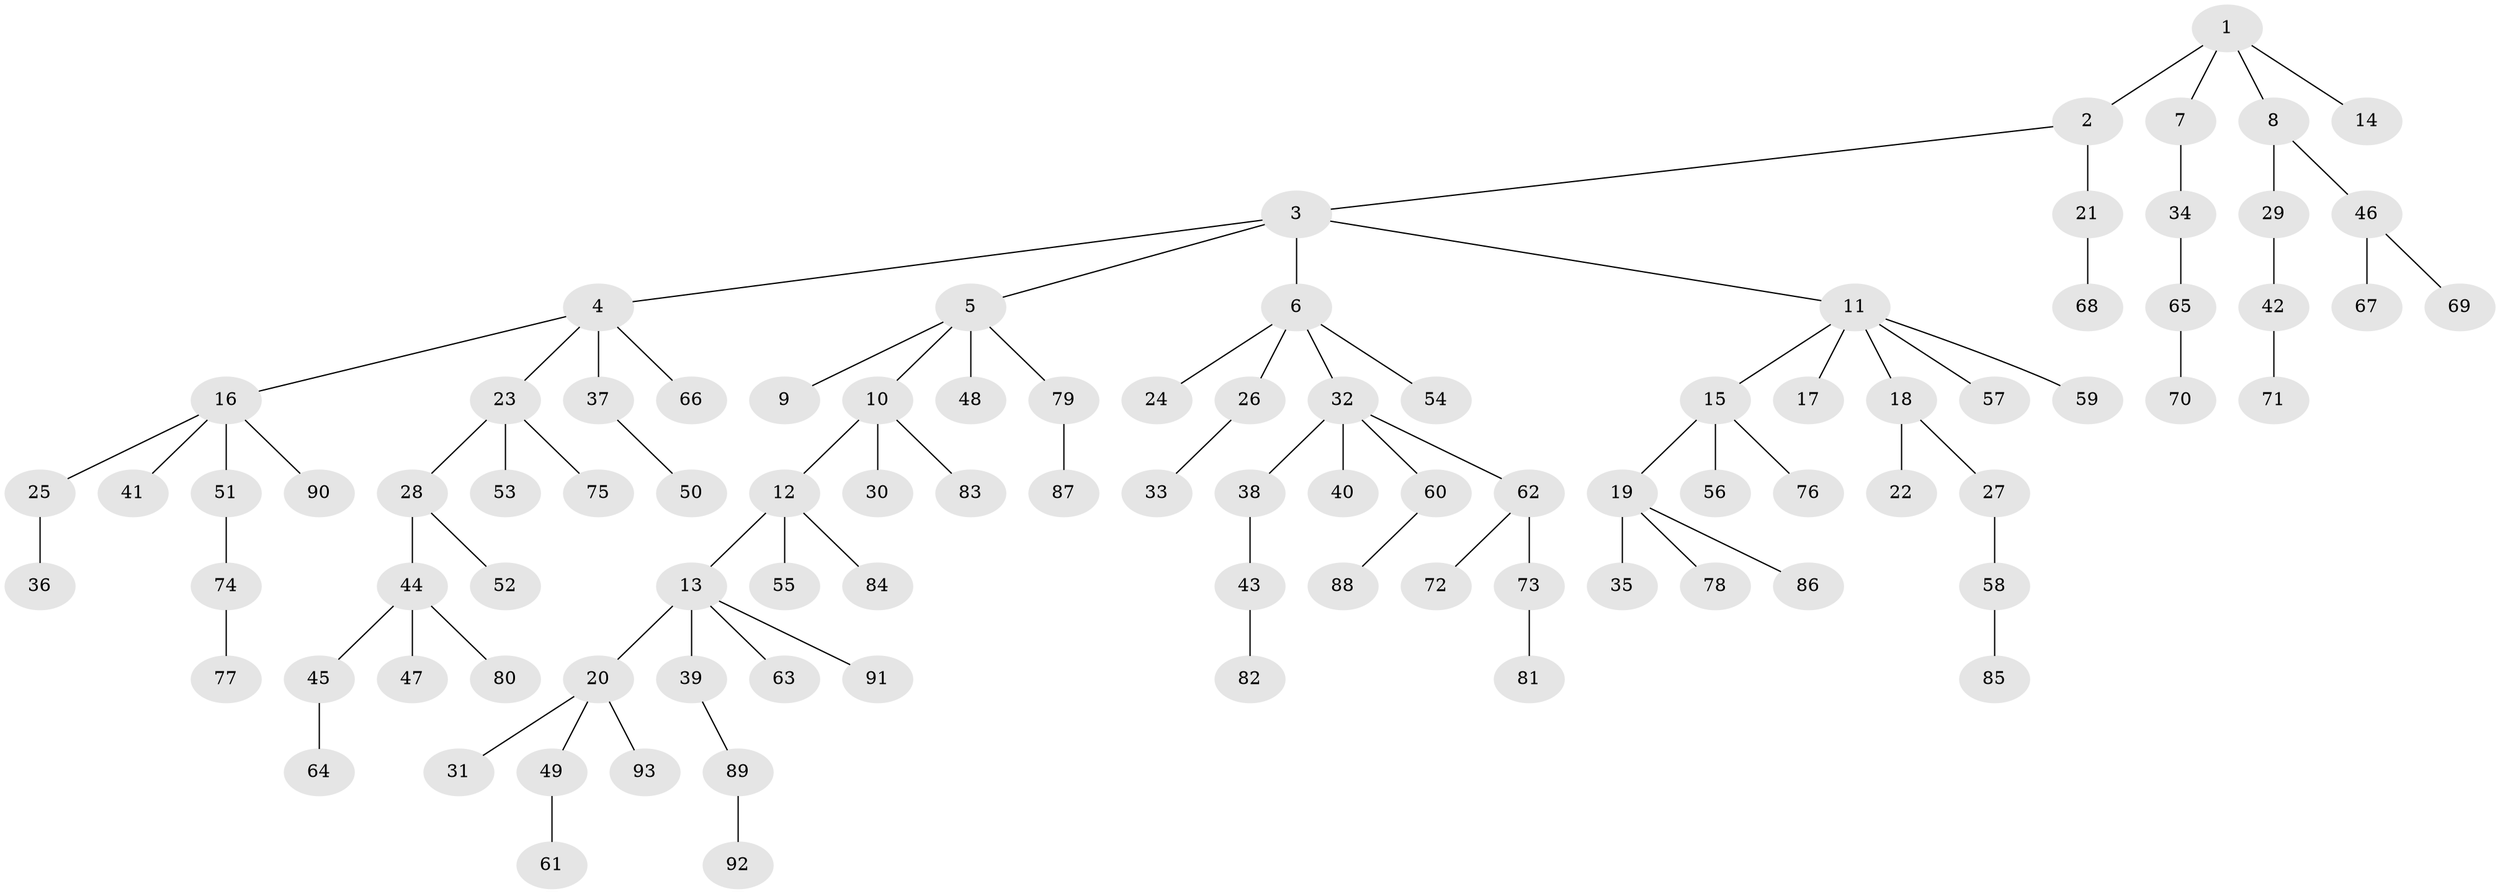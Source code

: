 // Generated by graph-tools (version 1.1) at 2025/26/03/09/25 03:26:26]
// undirected, 93 vertices, 92 edges
graph export_dot {
graph [start="1"]
  node [color=gray90,style=filled];
  1;
  2;
  3;
  4;
  5;
  6;
  7;
  8;
  9;
  10;
  11;
  12;
  13;
  14;
  15;
  16;
  17;
  18;
  19;
  20;
  21;
  22;
  23;
  24;
  25;
  26;
  27;
  28;
  29;
  30;
  31;
  32;
  33;
  34;
  35;
  36;
  37;
  38;
  39;
  40;
  41;
  42;
  43;
  44;
  45;
  46;
  47;
  48;
  49;
  50;
  51;
  52;
  53;
  54;
  55;
  56;
  57;
  58;
  59;
  60;
  61;
  62;
  63;
  64;
  65;
  66;
  67;
  68;
  69;
  70;
  71;
  72;
  73;
  74;
  75;
  76;
  77;
  78;
  79;
  80;
  81;
  82;
  83;
  84;
  85;
  86;
  87;
  88;
  89;
  90;
  91;
  92;
  93;
  1 -- 2;
  1 -- 7;
  1 -- 8;
  1 -- 14;
  2 -- 3;
  2 -- 21;
  3 -- 4;
  3 -- 5;
  3 -- 6;
  3 -- 11;
  4 -- 16;
  4 -- 23;
  4 -- 37;
  4 -- 66;
  5 -- 9;
  5 -- 10;
  5 -- 48;
  5 -- 79;
  6 -- 24;
  6 -- 26;
  6 -- 32;
  6 -- 54;
  7 -- 34;
  8 -- 29;
  8 -- 46;
  10 -- 12;
  10 -- 30;
  10 -- 83;
  11 -- 15;
  11 -- 17;
  11 -- 18;
  11 -- 57;
  11 -- 59;
  12 -- 13;
  12 -- 55;
  12 -- 84;
  13 -- 20;
  13 -- 39;
  13 -- 63;
  13 -- 91;
  15 -- 19;
  15 -- 56;
  15 -- 76;
  16 -- 25;
  16 -- 41;
  16 -- 51;
  16 -- 90;
  18 -- 22;
  18 -- 27;
  19 -- 35;
  19 -- 78;
  19 -- 86;
  20 -- 31;
  20 -- 49;
  20 -- 93;
  21 -- 68;
  23 -- 28;
  23 -- 53;
  23 -- 75;
  25 -- 36;
  26 -- 33;
  27 -- 58;
  28 -- 44;
  28 -- 52;
  29 -- 42;
  32 -- 38;
  32 -- 40;
  32 -- 60;
  32 -- 62;
  34 -- 65;
  37 -- 50;
  38 -- 43;
  39 -- 89;
  42 -- 71;
  43 -- 82;
  44 -- 45;
  44 -- 47;
  44 -- 80;
  45 -- 64;
  46 -- 67;
  46 -- 69;
  49 -- 61;
  51 -- 74;
  58 -- 85;
  60 -- 88;
  62 -- 72;
  62 -- 73;
  65 -- 70;
  73 -- 81;
  74 -- 77;
  79 -- 87;
  89 -- 92;
}
